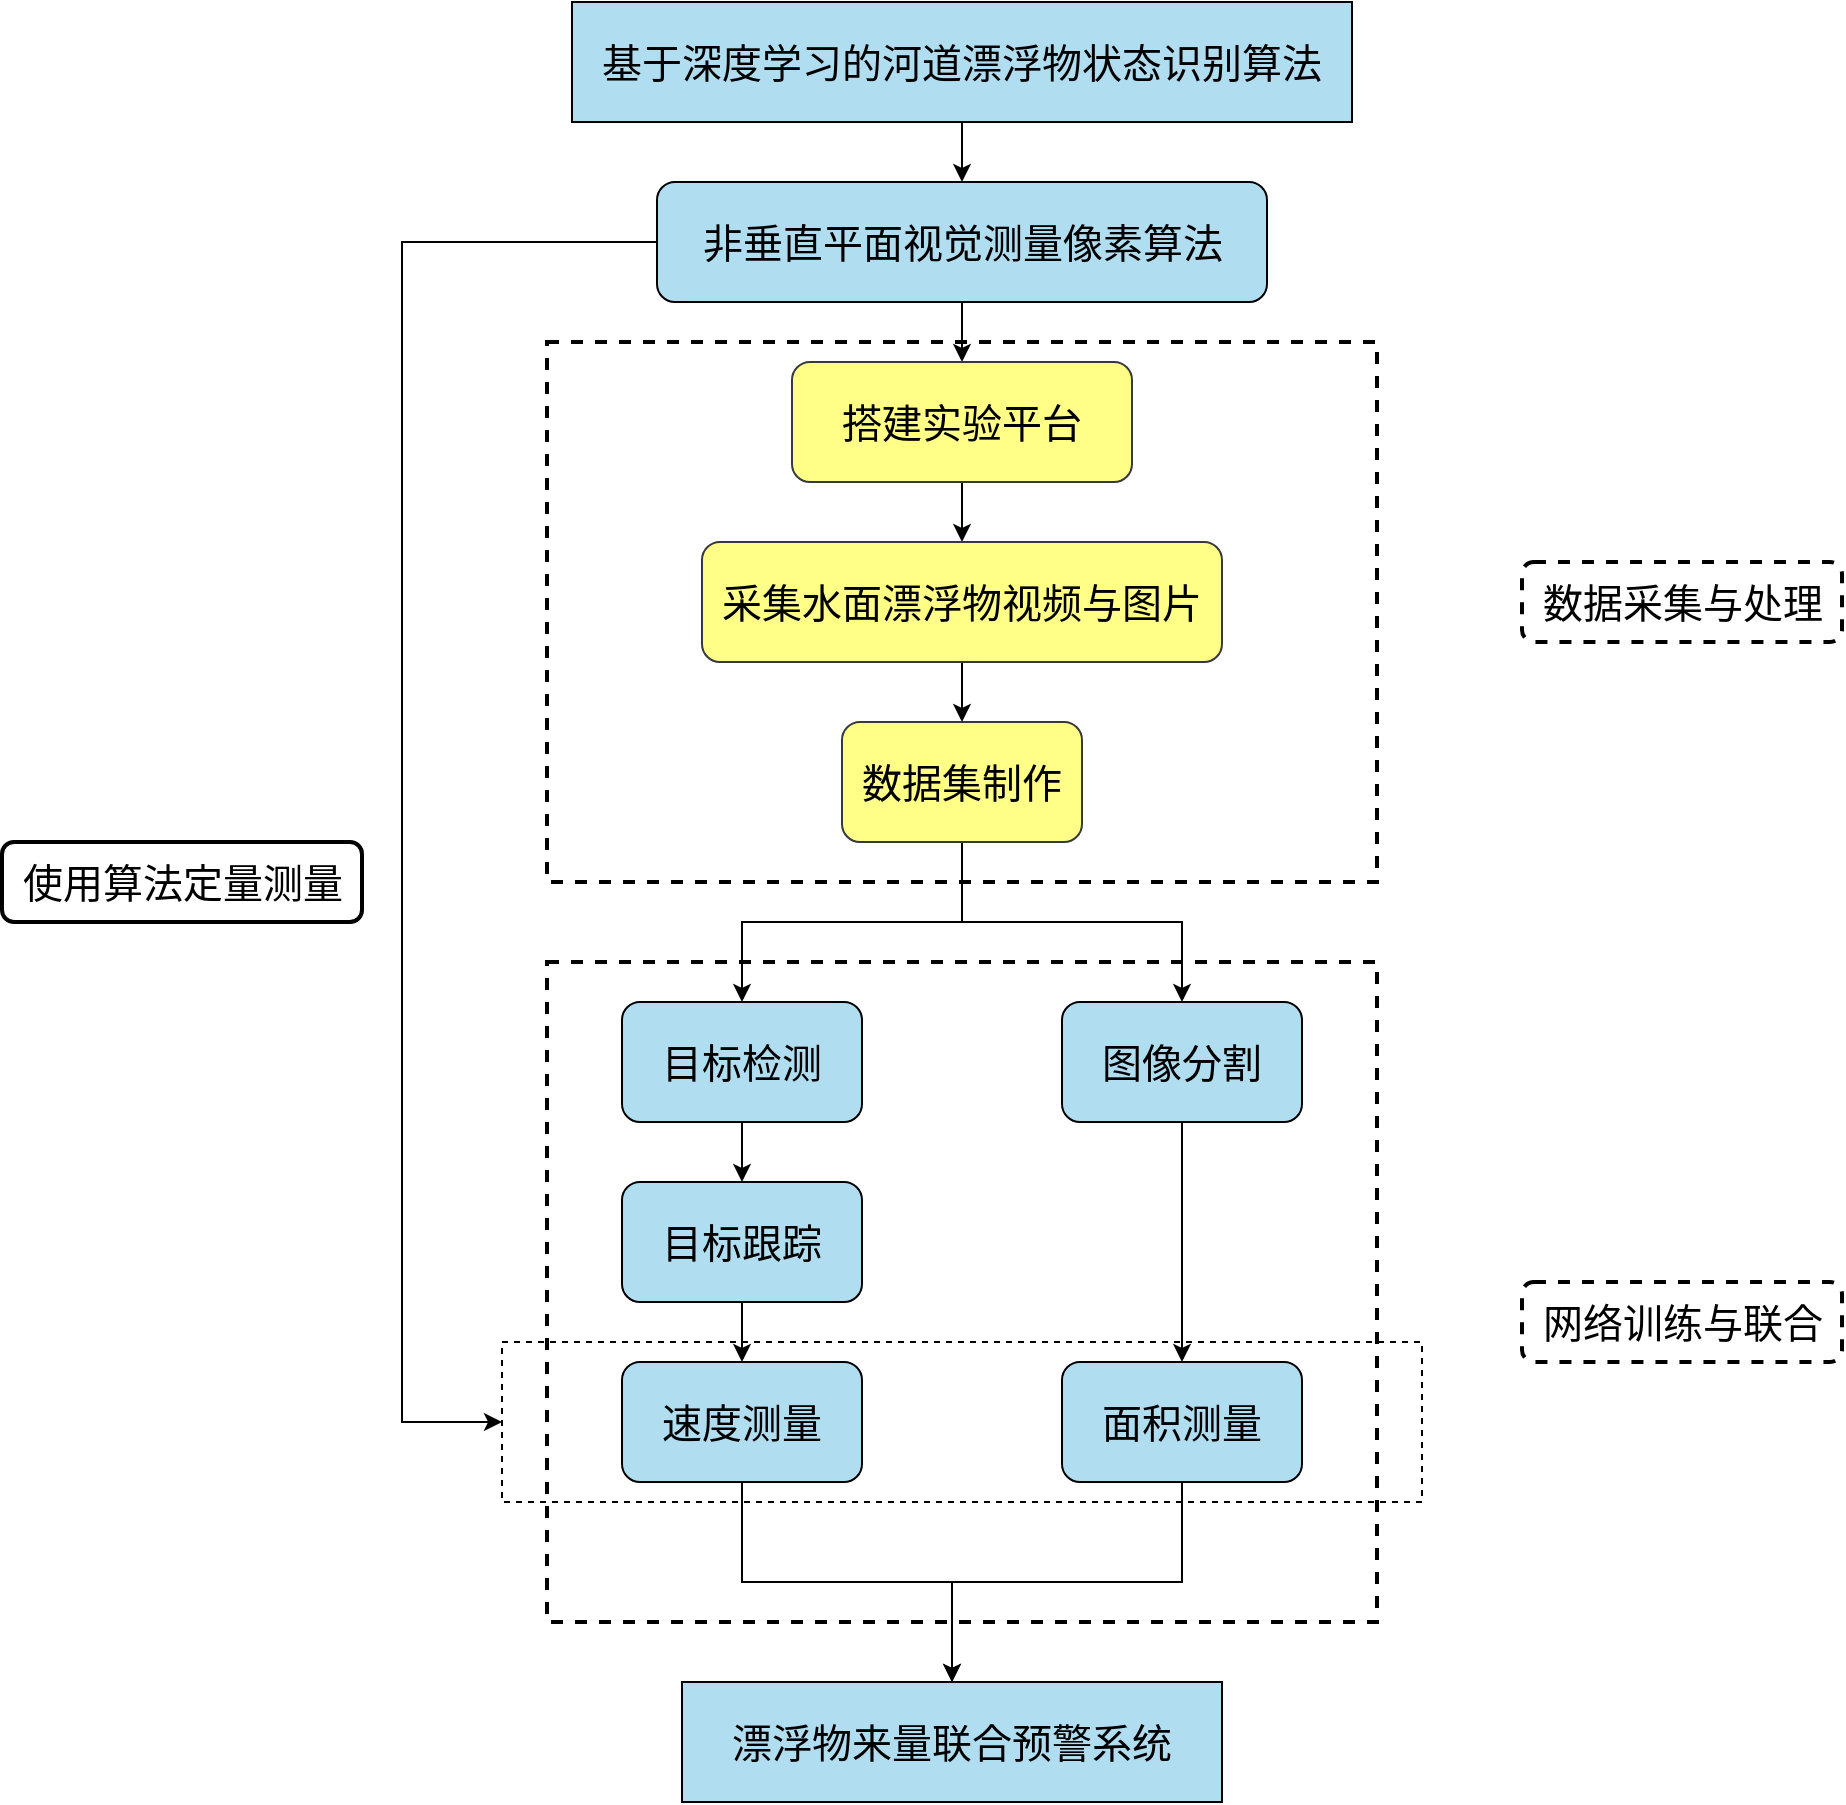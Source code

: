 <mxfile version="22.0.4" type="github">
  <diagram name="第 1 页" id="MFcpMhxeJg5cmOGmILKJ">
    <mxGraphModel dx="2453" dy="933" grid="1" gridSize="10" guides="1" tooltips="1" connect="1" arrows="1" fold="1" page="1" pageScale="1" pageWidth="827" pageHeight="1169" math="0" shadow="0">
      <root>
        <mxCell id="0" />
        <mxCell id="1" parent="0" />
        <mxCell id="3jZMOHM5P61zdN8LEMyZ-3" value="" style="edgeStyle=orthogonalEdgeStyle;rounded=0;orthogonalLoop=1;jettySize=auto;html=1;fontFamily=Helvetica;fontStyle=0;fillColor=#b1ddf0;strokeColor=#000000;fontColor=#000000;labelBorderColor=none;fontSize=20;shadow=0;" edge="1" parent="1" source="3jZMOHM5P61zdN8LEMyZ-1" target="3jZMOHM5P61zdN8LEMyZ-2">
          <mxGeometry relative="1" as="geometry" />
        </mxCell>
        <mxCell id="3jZMOHM5P61zdN8LEMyZ-1" value="基于深度学习的河道漂浮物状态识别算法" style="rounded=0;whiteSpace=wrap;html=1;fontFamily=Helvetica;fontStyle=0;fillColor=#b1ddf0;strokeColor=#000000;labelBorderColor=none;fontSize=20;shadow=0;glass=0;" vertex="1" parent="1">
          <mxGeometry x="195" y="130" width="390" height="60" as="geometry" />
        </mxCell>
        <mxCell id="3jZMOHM5P61zdN8LEMyZ-5" value="" style="edgeStyle=orthogonalEdgeStyle;rounded=0;orthogonalLoop=1;jettySize=auto;html=1;fontFamily=Helvetica;fontStyle=0;fillColor=#b1ddf0;strokeColor=#000000;fontColor=#000000;labelBorderColor=none;fontSize=20;" edge="1" parent="1" source="3jZMOHM5P61zdN8LEMyZ-2" target="3jZMOHM5P61zdN8LEMyZ-4">
          <mxGeometry relative="1" as="geometry" />
        </mxCell>
        <mxCell id="3jZMOHM5P61zdN8LEMyZ-60" style="edgeStyle=orthogonalEdgeStyle;rounded=0;orthogonalLoop=1;jettySize=auto;html=1;entryX=0;entryY=0.5;entryDx=0;entryDy=0;" edge="1" parent="1" source="3jZMOHM5P61zdN8LEMyZ-2" target="3jZMOHM5P61zdN8LEMyZ-50">
          <mxGeometry relative="1" as="geometry">
            <Array as="points">
              <mxPoint x="110" y="250" />
              <mxPoint x="110" y="840" />
            </Array>
          </mxGeometry>
        </mxCell>
        <mxCell id="3jZMOHM5P61zdN8LEMyZ-2" value="非垂直平面视觉测量像素算法" style="whiteSpace=wrap;html=1;rounded=1;fontFamily=Helvetica;fontStyle=0;fillColor=#b1ddf0;strokeColor=#000000;labelBorderColor=none;fontSize=20;shadow=0;" vertex="1" parent="1">
          <mxGeometry x="237.5" y="220" width="305" height="60" as="geometry" />
        </mxCell>
        <mxCell id="3jZMOHM5P61zdN8LEMyZ-36" value="" style="edgeStyle=orthogonalEdgeStyle;rounded=0;orthogonalLoop=1;jettySize=auto;html=1;fillColor=#b1ddf0;strokeColor=#000000;fontStyle=0;fontColor=#000000;labelBorderColor=none;fontSize=20;" edge="1" parent="1" source="3jZMOHM5P61zdN8LEMyZ-4" target="3jZMOHM5P61zdN8LEMyZ-35">
          <mxGeometry relative="1" as="geometry" />
        </mxCell>
        <mxCell id="3jZMOHM5P61zdN8LEMyZ-4" value="搭建实验平台" style="whiteSpace=wrap;html=1;rounded=1;fontFamily=Helvetica;fontStyle=0;fillColor=#ffff88;strokeColor=#36393d;labelBorderColor=none;fontSize=20;" vertex="1" parent="1">
          <mxGeometry x="305" y="310" width="170" height="60" as="geometry" />
        </mxCell>
        <mxCell id="3jZMOHM5P61zdN8LEMyZ-26" style="edgeStyle=orthogonalEdgeStyle;rounded=0;orthogonalLoop=1;jettySize=auto;html=1;entryX=0.5;entryY=0;entryDx=0;entryDy=0;fontFamily=Helvetica;fontStyle=0;fillColor=#b1ddf0;strokeColor=#000000;fontColor=#000000;labelBorderColor=none;fontSize=20;" edge="1" parent="1" source="3jZMOHM5P61zdN8LEMyZ-8" target="3jZMOHM5P61zdN8LEMyZ-10">
          <mxGeometry relative="1" as="geometry" />
        </mxCell>
        <mxCell id="3jZMOHM5P61zdN8LEMyZ-27" style="edgeStyle=orthogonalEdgeStyle;rounded=0;orthogonalLoop=1;jettySize=auto;html=1;entryX=0.5;entryY=0;entryDx=0;entryDy=0;fontFamily=Helvetica;fontStyle=0;fillColor=#b1ddf0;strokeColor=#000000;fontColor=#000000;labelBorderColor=none;fontSize=20;" edge="1" parent="1" source="3jZMOHM5P61zdN8LEMyZ-8" target="3jZMOHM5P61zdN8LEMyZ-12">
          <mxGeometry relative="1" as="geometry" />
        </mxCell>
        <mxCell id="3jZMOHM5P61zdN8LEMyZ-8" value="数据集制作" style="whiteSpace=wrap;html=1;rounded=1;fontFamily=Helvetica;fontStyle=0;fillColor=#ffff88;strokeColor=#36393d;labelBorderColor=none;fontSize=20;" vertex="1" parent="1">
          <mxGeometry x="330" y="490" width="120" height="60" as="geometry" />
        </mxCell>
        <mxCell id="3jZMOHM5P61zdN8LEMyZ-15" value="" style="edgeStyle=orthogonalEdgeStyle;rounded=0;orthogonalLoop=1;jettySize=auto;html=1;fontFamily=Helvetica;fontStyle=0;fillColor=#b1ddf0;strokeColor=#000000;fontColor=#000000;labelBorderColor=none;fontSize=20;" edge="1" parent="1" source="3jZMOHM5P61zdN8LEMyZ-10" target="3jZMOHM5P61zdN8LEMyZ-14">
          <mxGeometry relative="1" as="geometry" />
        </mxCell>
        <mxCell id="3jZMOHM5P61zdN8LEMyZ-10" value="目标检测" style="whiteSpace=wrap;html=1;rounded=1;fontFamily=Helvetica;fontStyle=0;fillColor=#b1ddf0;strokeColor=#000000;labelBorderColor=none;fontSize=20;" vertex="1" parent="1">
          <mxGeometry x="220" y="630" width="120" height="60" as="geometry" />
        </mxCell>
        <mxCell id="3jZMOHM5P61zdN8LEMyZ-17" value="" style="edgeStyle=orthogonalEdgeStyle;rounded=0;orthogonalLoop=1;jettySize=auto;html=1;fontFamily=Helvetica;fontStyle=0;fillColor=#b1ddf0;strokeColor=#000000;fontColor=#000000;labelBorderColor=none;fontSize=20;" edge="1" parent="1" source="3jZMOHM5P61zdN8LEMyZ-12" target="3jZMOHM5P61zdN8LEMyZ-16">
          <mxGeometry relative="1" as="geometry" />
        </mxCell>
        <mxCell id="3jZMOHM5P61zdN8LEMyZ-12" value="图像分割" style="whiteSpace=wrap;html=1;rounded=1;fontFamily=Helvetica;fontStyle=0;fillColor=#b1ddf0;strokeColor=#000000;labelBorderColor=none;fontSize=20;" vertex="1" parent="1">
          <mxGeometry x="440" y="630" width="120" height="60" as="geometry" />
        </mxCell>
        <mxCell id="3jZMOHM5P61zdN8LEMyZ-19" value="" style="edgeStyle=orthogonalEdgeStyle;rounded=0;orthogonalLoop=1;jettySize=auto;html=1;fontFamily=Helvetica;fontStyle=0;fillColor=#b1ddf0;strokeColor=#000000;fontColor=#000000;labelBorderColor=none;fontSize=20;" edge="1" parent="1" source="3jZMOHM5P61zdN8LEMyZ-14" target="3jZMOHM5P61zdN8LEMyZ-18">
          <mxGeometry relative="1" as="geometry" />
        </mxCell>
        <mxCell id="3jZMOHM5P61zdN8LEMyZ-14" value="目标跟踪" style="whiteSpace=wrap;html=1;rounded=1;fontFamily=Helvetica;fontStyle=0;fillColor=#b1ddf0;strokeColor=#000000;labelBorderColor=none;fontSize=20;" vertex="1" parent="1">
          <mxGeometry x="220" y="720" width="120" height="60" as="geometry" />
        </mxCell>
        <mxCell id="3jZMOHM5P61zdN8LEMyZ-22" style="edgeStyle=orthogonalEdgeStyle;rounded=0;orthogonalLoop=1;jettySize=auto;html=1;entryX=0.5;entryY=0;entryDx=0;entryDy=0;fontFamily=Helvetica;fontStyle=0;fillColor=#b1ddf0;strokeColor=#000000;fontColor=#000000;labelBorderColor=none;fontSize=20;" edge="1" parent="1" source="3jZMOHM5P61zdN8LEMyZ-16" target="3jZMOHM5P61zdN8LEMyZ-20">
          <mxGeometry relative="1" as="geometry">
            <mxPoint x="390" y="900" as="targetPoint" />
          </mxGeometry>
        </mxCell>
        <mxCell id="3jZMOHM5P61zdN8LEMyZ-16" value="面积测量" style="whiteSpace=wrap;html=1;rounded=1;fontFamily=Helvetica;fontStyle=0;fillColor=#b1ddf0;strokeColor=#000000;labelBorderColor=none;fontSize=20;" vertex="1" parent="1">
          <mxGeometry x="440" y="810" width="120" height="60" as="geometry" />
        </mxCell>
        <mxCell id="3jZMOHM5P61zdN8LEMyZ-21" value="" style="edgeStyle=orthogonalEdgeStyle;rounded=0;orthogonalLoop=1;jettySize=auto;html=1;fontFamily=Helvetica;fontStyle=0;fillColor=#b1ddf0;strokeColor=#000000;fontColor=#000000;labelBorderColor=none;fontSize=20;" edge="1" parent="1" source="3jZMOHM5P61zdN8LEMyZ-18" target="3jZMOHM5P61zdN8LEMyZ-20">
          <mxGeometry relative="1" as="geometry" />
        </mxCell>
        <mxCell id="3jZMOHM5P61zdN8LEMyZ-18" value="速度测量" style="whiteSpace=wrap;html=1;rounded=1;fontFamily=Helvetica;fontStyle=0;fillColor=#b1ddf0;strokeColor=#000000;labelBorderColor=none;fontSize=20;" vertex="1" parent="1">
          <mxGeometry x="220" y="810" width="120" height="60" as="geometry" />
        </mxCell>
        <mxCell id="3jZMOHM5P61zdN8LEMyZ-20" value="漂浮物来量联合预警系统" style="whiteSpace=wrap;html=1;rounded=0;fontFamily=Helvetica;fontStyle=0;fillColor=#b1ddf0;strokeColor=#000000;labelBorderColor=none;fontSize=20;" vertex="1" parent="1">
          <mxGeometry x="250" y="970" width="270" height="60" as="geometry" />
        </mxCell>
        <mxCell id="3jZMOHM5P61zdN8LEMyZ-29" value="" style="rounded=0;whiteSpace=wrap;html=1;fillColor=none;dashed=1;strokeWidth=2;" vertex="1" parent="1">
          <mxGeometry x="182.5" y="300" width="415" height="270" as="geometry" />
        </mxCell>
        <mxCell id="3jZMOHM5P61zdN8LEMyZ-37" style="edgeStyle=orthogonalEdgeStyle;rounded=0;orthogonalLoop=1;jettySize=auto;html=1;entryX=0.5;entryY=0;entryDx=0;entryDy=0;fillColor=#b1ddf0;strokeColor=#000000;" edge="1" parent="1" source="3jZMOHM5P61zdN8LEMyZ-35" target="3jZMOHM5P61zdN8LEMyZ-8">
          <mxGeometry relative="1" as="geometry" />
        </mxCell>
        <mxCell id="3jZMOHM5P61zdN8LEMyZ-35" value="采集水面漂浮物视频与图片" style="whiteSpace=wrap;html=1;rounded=1;fontStyle=0;fillColor=#ffff88;strokeColor=#36393d;labelBorderColor=none;fontSize=20;" vertex="1" parent="1">
          <mxGeometry x="260" y="400" width="260" height="60" as="geometry" />
        </mxCell>
        <mxCell id="3jZMOHM5P61zdN8LEMyZ-44" value="" style="rounded=0;whiteSpace=wrap;html=1;fillColor=none;strokeColor=#000000;dashed=1;strokeWidth=2;" vertex="1" parent="1">
          <mxGeometry x="182.5" y="610" width="415" height="330" as="geometry" />
        </mxCell>
        <mxCell id="3jZMOHM5P61zdN8LEMyZ-47" value="&lt;font style=&quot;font-size: 20px;&quot;&gt;数据采集与处理&lt;/font&gt;" style="text;html=1;align=center;verticalAlign=middle;resizable=0;points=[];autosize=1;strokeColor=default;fillColor=none;rotation=0;rounded=1;dashed=1;strokeWidth=2;" vertex="1" parent="1">
          <mxGeometry x="670" y="410" width="160" height="40" as="geometry" />
        </mxCell>
        <mxCell id="3jZMOHM5P61zdN8LEMyZ-48" value="&lt;span style=&quot;font-size: 20px;&quot;&gt;网络训练与联合&lt;/span&gt;" style="text;html=1;align=center;verticalAlign=middle;resizable=0;points=[];autosize=1;strokeColor=default;fillColor=none;rotation=0;rounded=1;dashed=1;perimeterSpacing=0;strokeWidth=2;" vertex="1" parent="1">
          <mxGeometry x="670" y="770" width="160" height="40" as="geometry" />
        </mxCell>
        <mxCell id="3jZMOHM5P61zdN8LEMyZ-50" value="" style="rounded=0;whiteSpace=wrap;html=1;fillColor=none;dashed=1;" vertex="1" parent="1">
          <mxGeometry x="160" y="800" width="460" height="80" as="geometry" />
        </mxCell>
        <mxCell id="3jZMOHM5P61zdN8LEMyZ-51" value="&lt;font style=&quot;font-size: 20px;&quot;&gt;使用算法定量测量&lt;/font&gt;" style="text;html=1;align=center;verticalAlign=middle;resizable=0;points=[];autosize=1;strokeColor=default;fillColor=none;rotation=0;rounded=1;strokeWidth=2;" vertex="1" parent="1">
          <mxGeometry x="-90" y="550" width="180" height="40" as="geometry" />
        </mxCell>
      </root>
    </mxGraphModel>
  </diagram>
</mxfile>
